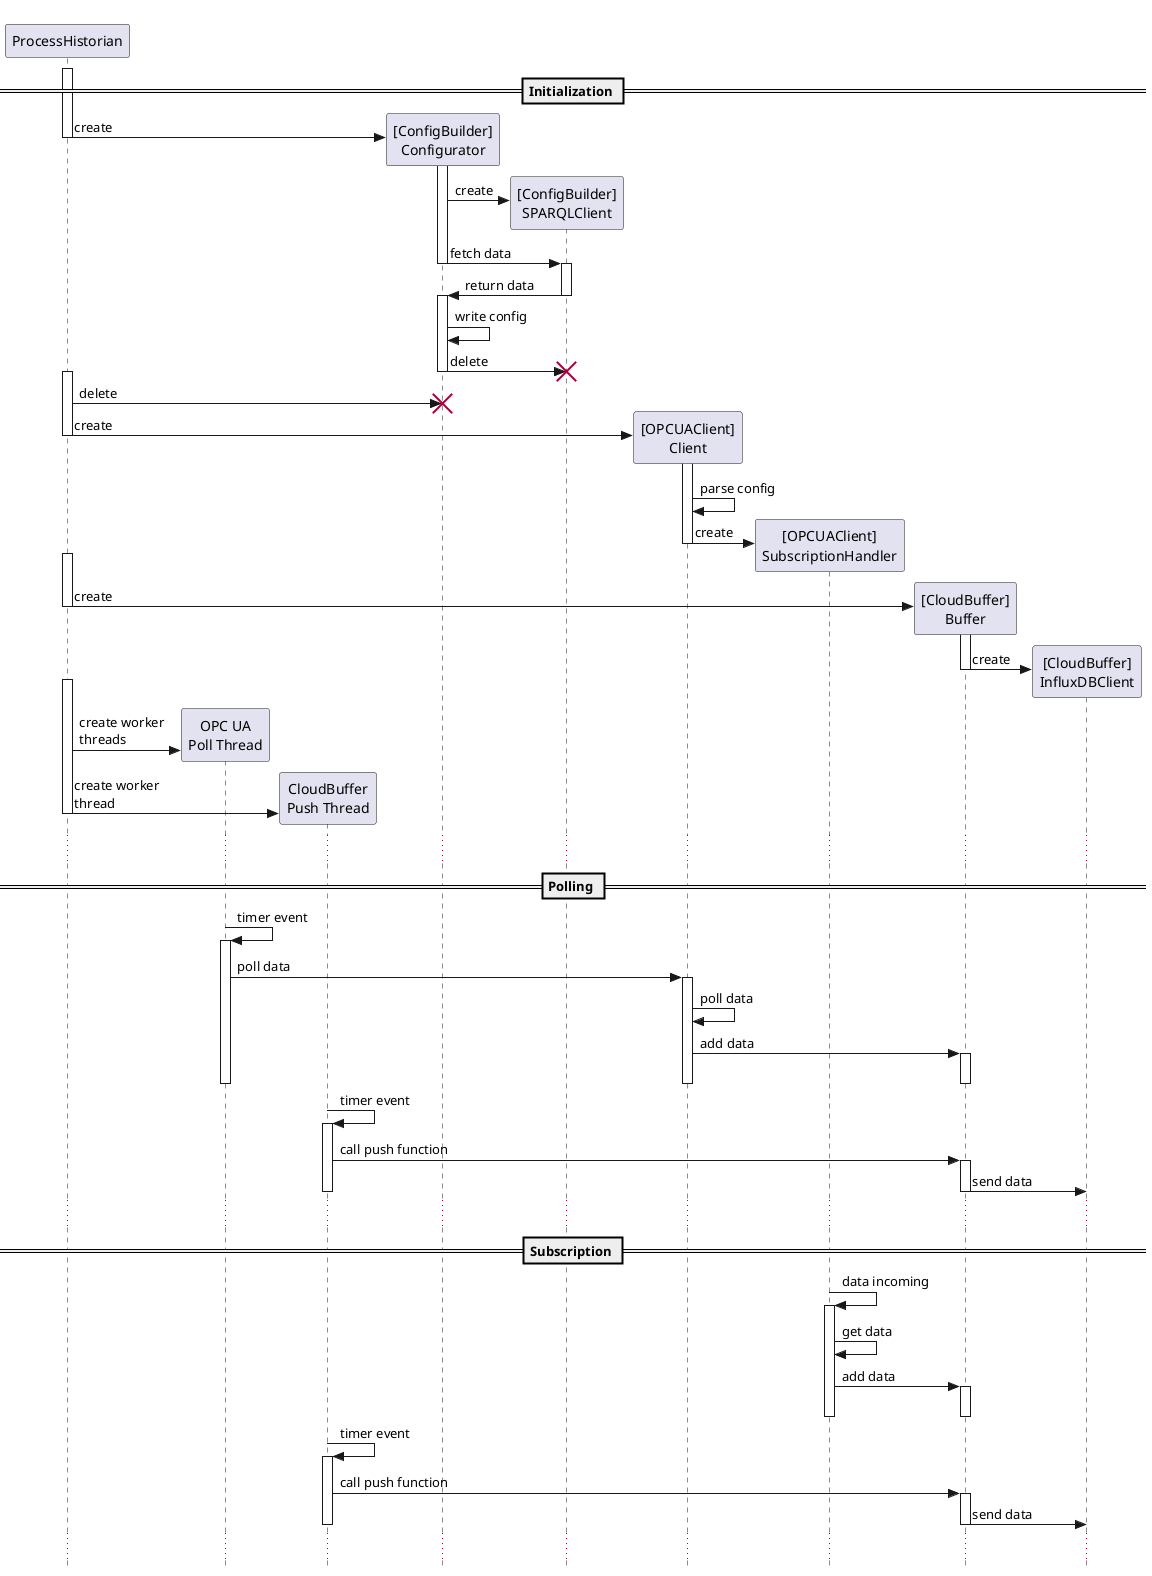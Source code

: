 @startuml "Sequence Diagram"
skinparam style strictuml
participant ProcessHistorian
participant "OPC UA\nPoll Thread" as PollThread
participant "CloudBuffer\nPush Thread" as PushThread
== Initialization ==
activate ProcessHistorian
ProcessHistorian -> "[ConfigBuilder]\nConfigurator" as ConfigBuilder.Configurator ** : create
deactivate ProcessHistorian
activate ConfigBuilder.Configurator
ConfigBuilder.Configurator -> "[ConfigBuilder]\nSPARQLClient" as ConfigBuilder.SPARQLClient ** : create
ConfigBuilder.Configurator -> ConfigBuilder.SPARQLClient : fetch data
deactivate ConfigBuilder.Configurator
activate ConfigBuilder.SPARQLClient
ConfigBuilder.SPARQLClient -> ConfigBuilder.Configurator : return data
deactivate ConfigBuilder.SPARQLClient
activate ConfigBuilder.Configurator
ConfigBuilder.Configurator -> ConfigBuilder.Configurator : write config
ConfigBuilder.Configurator -> ConfigBuilder.SPARQLClient !! : delete
deactivate ConfigBuilder.Configurator
activate ProcessHistorian
ProcessHistorian -> ConfigBuilder.Configurator !! : delete

ProcessHistorian -> "[OPCUAClient]\nClient" as OPCUAClient.Client ** : create
activate OPCUAClient.Client
deactivate ProcessHistorian
OPCUAClient.Client -> OPCUAClient.Client : parse config
OPCUAClient.Client -> "[OPCUAClient]\nSubscriptionHandler" as OPCUAClient.SubscriptionHandler ** : create
deactivate OPCUAClient.Client

activate ProcessHistorian
ProcessHistorian -> "[CloudBuffer]\nBuffer" as CloudBuffer.Buffer ** : create
activate CloudBuffer.Buffer
deactivate ProcessHistorian
CloudBuffer.Buffer -> "[CloudBuffer]\nInfluxDBClient" as CloudBuffer.InfluxDBClient ** : create
deactivate CloudBuffer.Buffer
activate ProcessHistorian
ProcessHistorian -> PollThread ** : create worker\nthreads
ProcessHistorian -> PushThread ** : create worker\nthread
deactivate ProcessHistorian
...

== Polling ==

PollThread -> PollThread : timer event
activate PollThread
PollThread -> OPCUAClient.Client : poll data
activate OPCUAClient.Client
OPCUAClient.Client -> OPCUAClient.Client : poll data
OPCUAClient.Client ->  CloudBuffer.Buffer : add data
activate CloudBuffer.Buffer
deactivate CloudBuffer.Buffer
deactivate OPCUAClient.Client
deactivate PollThread

PushThread -> PushThread : timer event
activate PushThread
PushThread -> CloudBuffer.Buffer : call push function
activate CloudBuffer.Buffer
CloudBuffer.Buffer -> CloudBuffer.InfluxDBClient : send data
deactivate CloudBuffer.Buffer
deactivate PushThread
...

== Subscription ==

OPCUAClient.SubscriptionHandler -> OPCUAClient.SubscriptionHandler : data incoming
activate OPCUAClient.SubscriptionHandler
OPCUAClient.SubscriptionHandler -> OPCUAClient.SubscriptionHandler : get data
OPCUAClient.SubscriptionHandler -> CloudBuffer.Buffer : add data
activate CloudBuffer.Buffer
deactivate CloudBuffer.Buffer
deactivate OPCUAClient.SubscriptionHandler

PushThread -> PushThread : timer event
activate PushThread
PushThread -> CloudBuffer.Buffer : call push function
activate CloudBuffer.Buffer
CloudBuffer.Buffer -> CloudBuffer.InfluxDBClient : send data
deactivate CloudBuffer.Buffer
deactivate PushThread
...
@enduml